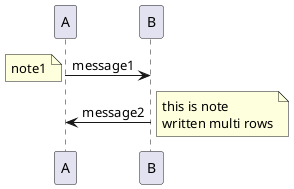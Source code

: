 @startuml
A -> B : message1
note left : note1
A <- B : message2
note right
  this is note
  written multi rows
end note
@enduml
